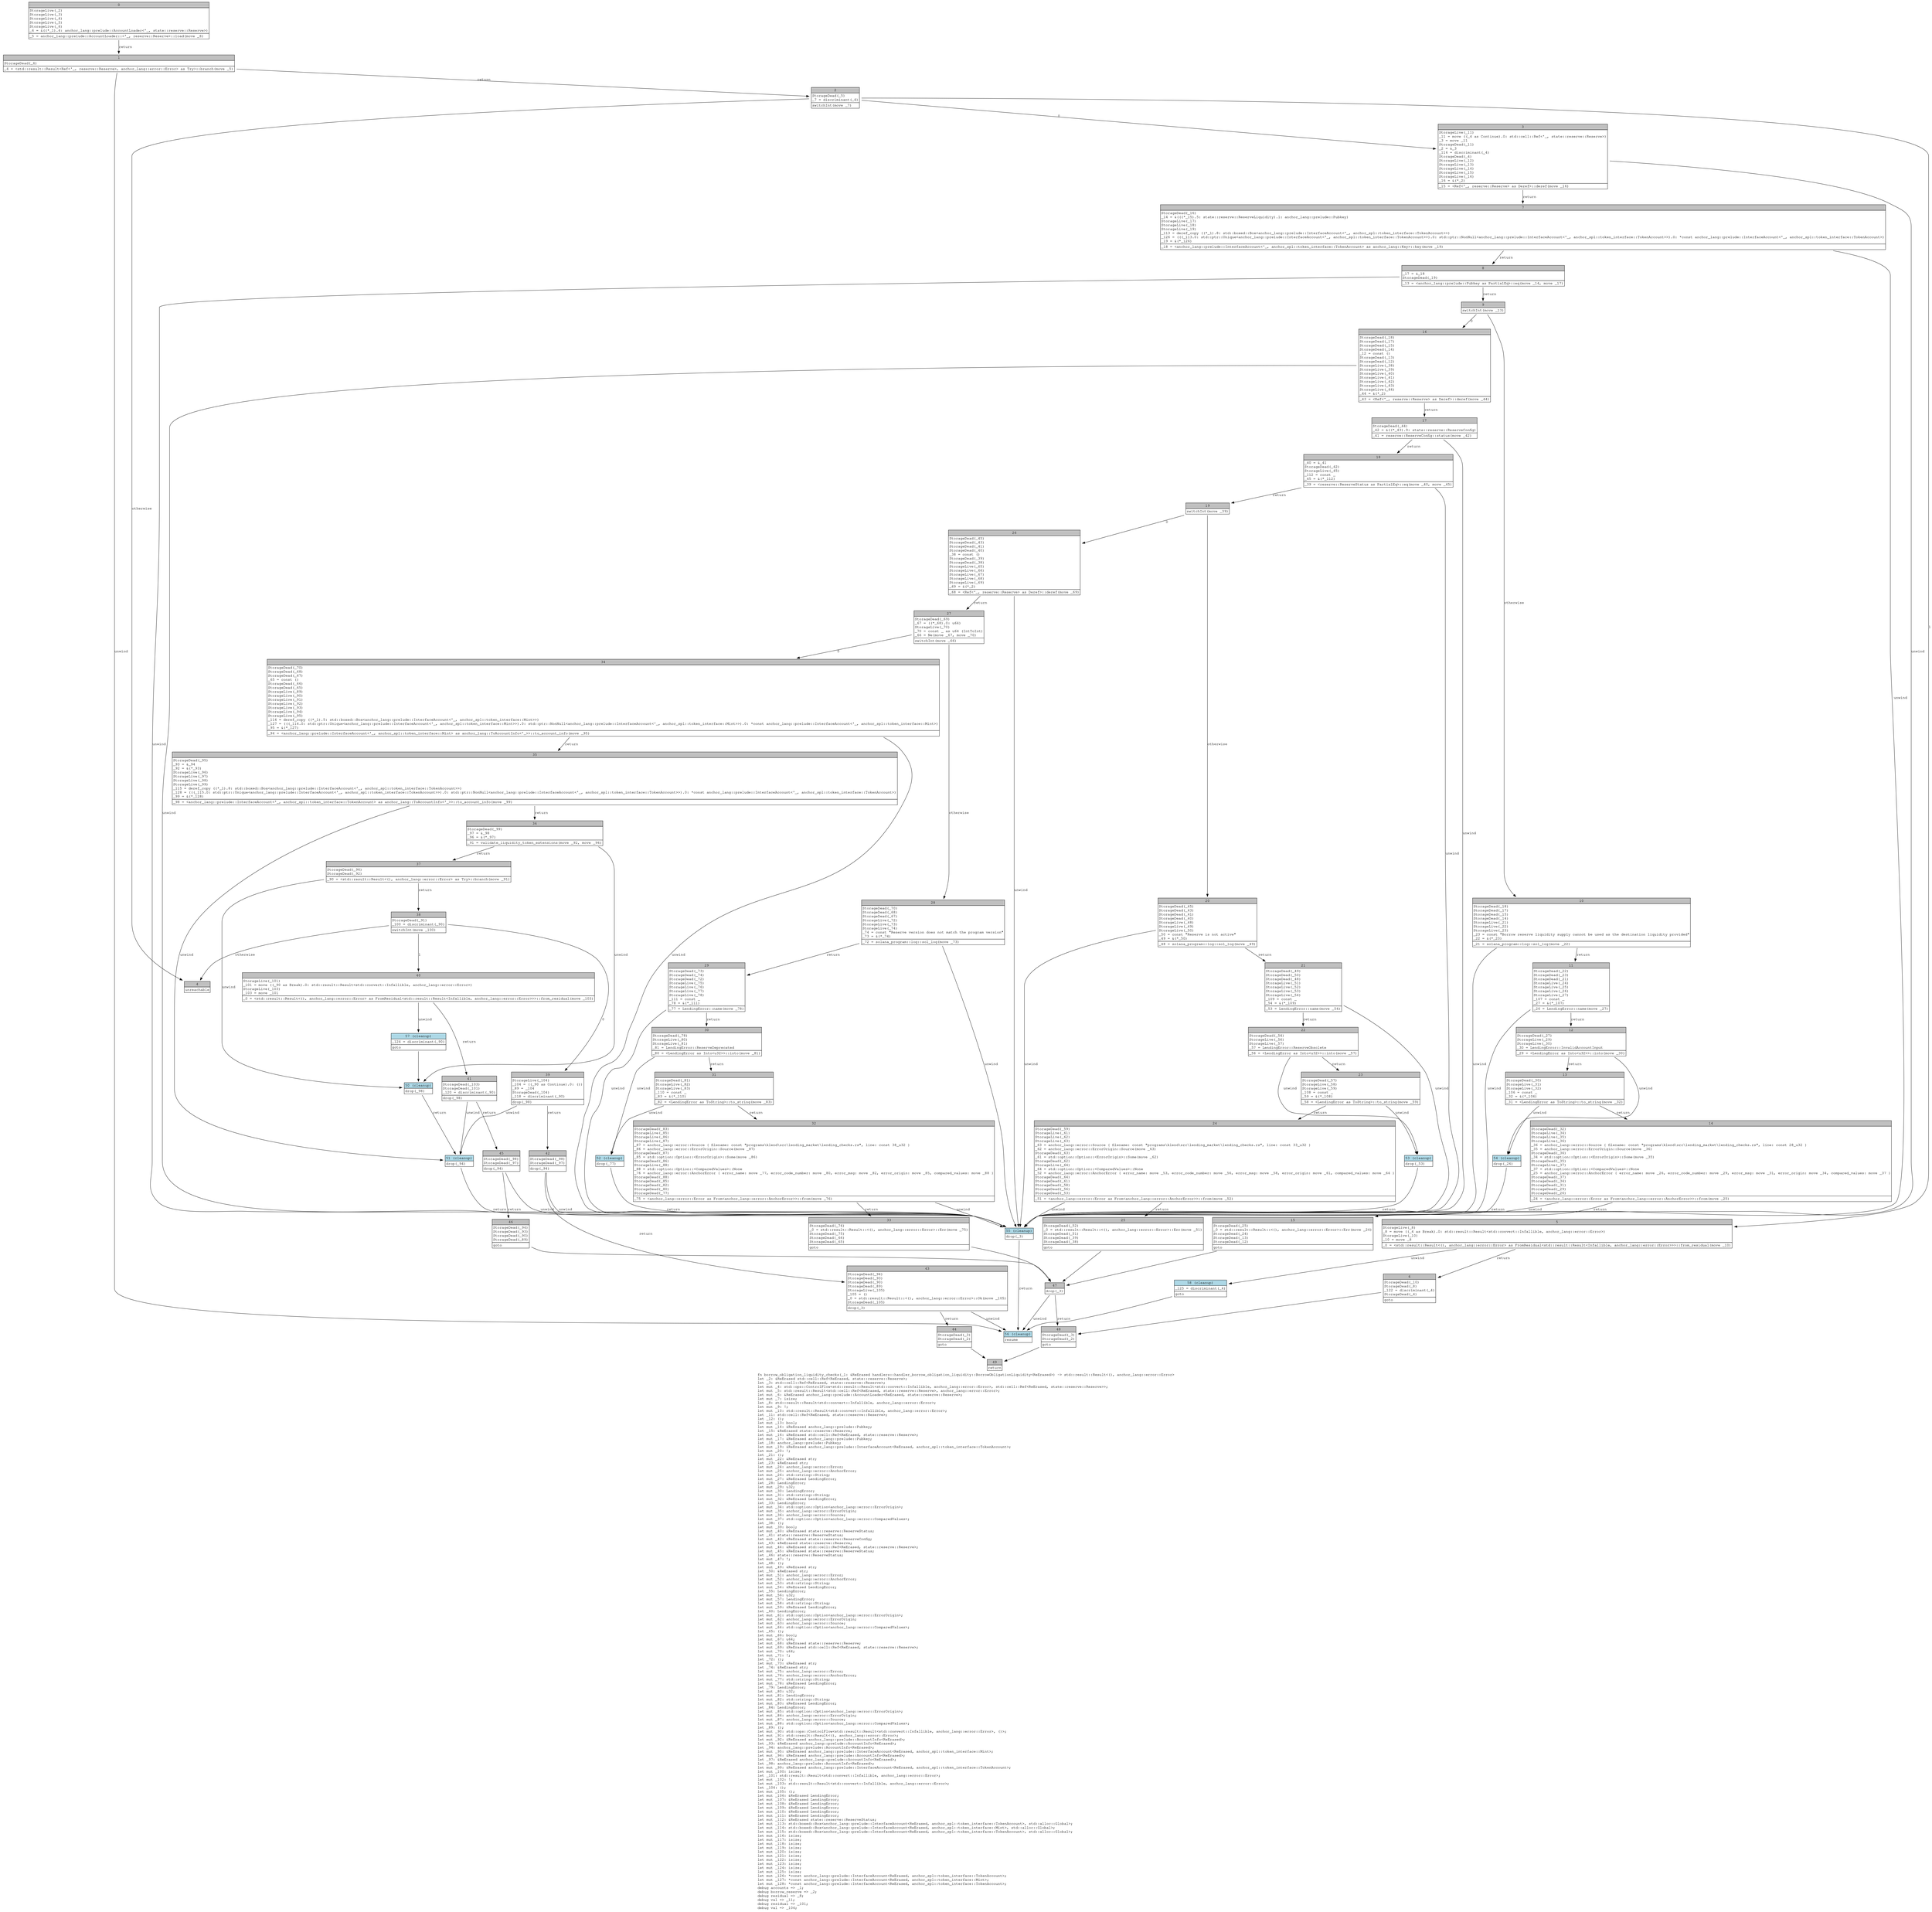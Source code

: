 digraph Mir_0_1178 {
    graph [fontname="Courier, monospace"];
    node [fontname="Courier, monospace"];
    edge [fontname="Courier, monospace"];
    label=<fn borrow_obligation_liquidity_checks(_1: &amp;ReErased handlers::handler_borrow_obligation_liquidity::BorrowObligationLiquidity&lt;ReErased&gt;) -&gt; std::result::Result&lt;(), anchor_lang::error::Error&gt;<br align="left"/>let _2: &amp;ReErased std::cell::Ref&lt;ReErased, state::reserve::Reserve&gt;;<br align="left"/>let _3: std::cell::Ref&lt;ReErased, state::reserve::Reserve&gt;;<br align="left"/>let mut _4: std::ops::ControlFlow&lt;std::result::Result&lt;std::convert::Infallible, anchor_lang::error::Error&gt;, std::cell::Ref&lt;ReErased, state::reserve::Reserve&gt;&gt;;<br align="left"/>let mut _5: std::result::Result&lt;std::cell::Ref&lt;ReErased, state::reserve::Reserve&gt;, anchor_lang::error::Error&gt;;<br align="left"/>let mut _6: &amp;ReErased anchor_lang::prelude::AccountLoader&lt;ReErased, state::reserve::Reserve&gt;;<br align="left"/>let mut _7: isize;<br align="left"/>let _8: std::result::Result&lt;std::convert::Infallible, anchor_lang::error::Error&gt;;<br align="left"/>let mut _9: !;<br align="left"/>let mut _10: std::result::Result&lt;std::convert::Infallible, anchor_lang::error::Error&gt;;<br align="left"/>let _11: std::cell::Ref&lt;ReErased, state::reserve::Reserve&gt;;<br align="left"/>let _12: ();<br align="left"/>let mut _13: bool;<br align="left"/>let mut _14: &amp;ReErased anchor_lang::prelude::Pubkey;<br align="left"/>let _15: &amp;ReErased state::reserve::Reserve;<br align="left"/>let mut _16: &amp;ReErased std::cell::Ref&lt;ReErased, state::reserve::Reserve&gt;;<br align="left"/>let mut _17: &amp;ReErased anchor_lang::prelude::Pubkey;<br align="left"/>let _18: anchor_lang::prelude::Pubkey;<br align="left"/>let mut _19: &amp;ReErased anchor_lang::prelude::InterfaceAccount&lt;ReErased, anchor_spl::token_interface::TokenAccount&gt;;<br align="left"/>let mut _20: !;<br align="left"/>let _21: ();<br align="left"/>let mut _22: &amp;ReErased str;<br align="left"/>let _23: &amp;ReErased str;<br align="left"/>let mut _24: anchor_lang::error::Error;<br align="left"/>let mut _25: anchor_lang::error::AnchorError;<br align="left"/>let mut _26: std::string::String;<br align="left"/>let mut _27: &amp;ReErased LendingError;<br align="left"/>let _28: LendingError;<br align="left"/>let mut _29: u32;<br align="left"/>let mut _30: LendingError;<br align="left"/>let mut _31: std::string::String;<br align="left"/>let mut _32: &amp;ReErased LendingError;<br align="left"/>let _33: LendingError;<br align="left"/>let mut _34: std::option::Option&lt;anchor_lang::error::ErrorOrigin&gt;;<br align="left"/>let mut _35: anchor_lang::error::ErrorOrigin;<br align="left"/>let mut _36: anchor_lang::error::Source;<br align="left"/>let mut _37: std::option::Option&lt;anchor_lang::error::ComparedValues&gt;;<br align="left"/>let _38: ();<br align="left"/>let mut _39: bool;<br align="left"/>let mut _40: &amp;ReErased state::reserve::ReserveStatus;<br align="left"/>let _41: state::reserve::ReserveStatus;<br align="left"/>let mut _42: &amp;ReErased state::reserve::ReserveConfig;<br align="left"/>let _43: &amp;ReErased state::reserve::Reserve;<br align="left"/>let mut _44: &amp;ReErased std::cell::Ref&lt;ReErased, state::reserve::Reserve&gt;;<br align="left"/>let mut _45: &amp;ReErased state::reserve::ReserveStatus;<br align="left"/>let _46: state::reserve::ReserveStatus;<br align="left"/>let mut _47: !;<br align="left"/>let _48: ();<br align="left"/>let mut _49: &amp;ReErased str;<br align="left"/>let _50: &amp;ReErased str;<br align="left"/>let mut _51: anchor_lang::error::Error;<br align="left"/>let mut _52: anchor_lang::error::AnchorError;<br align="left"/>let mut _53: std::string::String;<br align="left"/>let mut _54: &amp;ReErased LendingError;<br align="left"/>let _55: LendingError;<br align="left"/>let mut _56: u32;<br align="left"/>let mut _57: LendingError;<br align="left"/>let mut _58: std::string::String;<br align="left"/>let mut _59: &amp;ReErased LendingError;<br align="left"/>let _60: LendingError;<br align="left"/>let mut _61: std::option::Option&lt;anchor_lang::error::ErrorOrigin&gt;;<br align="left"/>let mut _62: anchor_lang::error::ErrorOrigin;<br align="left"/>let mut _63: anchor_lang::error::Source;<br align="left"/>let mut _64: std::option::Option&lt;anchor_lang::error::ComparedValues&gt;;<br align="left"/>let _65: ();<br align="left"/>let mut _66: bool;<br align="left"/>let mut _67: u64;<br align="left"/>let mut _68: &amp;ReErased state::reserve::Reserve;<br align="left"/>let mut _69: &amp;ReErased std::cell::Ref&lt;ReErased, state::reserve::Reserve&gt;;<br align="left"/>let mut _70: u64;<br align="left"/>let mut _71: !;<br align="left"/>let _72: ();<br align="left"/>let mut _73: &amp;ReErased str;<br align="left"/>let _74: &amp;ReErased str;<br align="left"/>let mut _75: anchor_lang::error::Error;<br align="left"/>let mut _76: anchor_lang::error::AnchorError;<br align="left"/>let mut _77: std::string::String;<br align="left"/>let mut _78: &amp;ReErased LendingError;<br align="left"/>let _79: LendingError;<br align="left"/>let mut _80: u32;<br align="left"/>let mut _81: LendingError;<br align="left"/>let mut _82: std::string::String;<br align="left"/>let mut _83: &amp;ReErased LendingError;<br align="left"/>let _84: LendingError;<br align="left"/>let mut _85: std::option::Option&lt;anchor_lang::error::ErrorOrigin&gt;;<br align="left"/>let mut _86: anchor_lang::error::ErrorOrigin;<br align="left"/>let mut _87: anchor_lang::error::Source;<br align="left"/>let mut _88: std::option::Option&lt;anchor_lang::error::ComparedValues&gt;;<br align="left"/>let _89: ();<br align="left"/>let mut _90: std::ops::ControlFlow&lt;std::result::Result&lt;std::convert::Infallible, anchor_lang::error::Error&gt;, ()&gt;;<br align="left"/>let mut _91: std::result::Result&lt;(), anchor_lang::error::Error&gt;;<br align="left"/>let mut _92: &amp;ReErased anchor_lang::prelude::AccountInfo&lt;ReErased&gt;;<br align="left"/>let _93: &amp;ReErased anchor_lang::prelude::AccountInfo&lt;ReErased&gt;;<br align="left"/>let _94: anchor_lang::prelude::AccountInfo&lt;ReErased&gt;;<br align="left"/>let mut _95: &amp;ReErased anchor_lang::prelude::InterfaceAccount&lt;ReErased, anchor_spl::token_interface::Mint&gt;;<br align="left"/>let mut _96: &amp;ReErased anchor_lang::prelude::AccountInfo&lt;ReErased&gt;;<br align="left"/>let _97: &amp;ReErased anchor_lang::prelude::AccountInfo&lt;ReErased&gt;;<br align="left"/>let _98: anchor_lang::prelude::AccountInfo&lt;ReErased&gt;;<br align="left"/>let mut _99: &amp;ReErased anchor_lang::prelude::InterfaceAccount&lt;ReErased, anchor_spl::token_interface::TokenAccount&gt;;<br align="left"/>let mut _100: isize;<br align="left"/>let _101: std::result::Result&lt;std::convert::Infallible, anchor_lang::error::Error&gt;;<br align="left"/>let mut _102: !;<br align="left"/>let mut _103: std::result::Result&lt;std::convert::Infallible, anchor_lang::error::Error&gt;;<br align="left"/>let _104: ();<br align="left"/>let mut _105: ();<br align="left"/>let mut _106: &amp;ReErased LendingError;<br align="left"/>let mut _107: &amp;ReErased LendingError;<br align="left"/>let mut _108: &amp;ReErased LendingError;<br align="left"/>let mut _109: &amp;ReErased LendingError;<br align="left"/>let mut _110: &amp;ReErased LendingError;<br align="left"/>let mut _111: &amp;ReErased LendingError;<br align="left"/>let mut _112: &amp;ReErased state::reserve::ReserveStatus;<br align="left"/>let mut _113: std::boxed::Box&lt;anchor_lang::prelude::InterfaceAccount&lt;ReErased, anchor_spl::token_interface::TokenAccount&gt;, std::alloc::Global&gt;;<br align="left"/>let mut _114: std::boxed::Box&lt;anchor_lang::prelude::InterfaceAccount&lt;ReErased, anchor_spl::token_interface::Mint&gt;, std::alloc::Global&gt;;<br align="left"/>let mut _115: std::boxed::Box&lt;anchor_lang::prelude::InterfaceAccount&lt;ReErased, anchor_spl::token_interface::TokenAccount&gt;, std::alloc::Global&gt;;<br align="left"/>let mut _116: isize;<br align="left"/>let mut _117: isize;<br align="left"/>let mut _118: isize;<br align="left"/>let mut _119: isize;<br align="left"/>let mut _120: isize;<br align="left"/>let mut _121: isize;<br align="left"/>let mut _122: isize;<br align="left"/>let mut _123: isize;<br align="left"/>let mut _124: isize;<br align="left"/>let mut _125: isize;<br align="left"/>let mut _126: *const anchor_lang::prelude::InterfaceAccount&lt;ReErased, anchor_spl::token_interface::TokenAccount&gt;;<br align="left"/>let mut _127: *const anchor_lang::prelude::InterfaceAccount&lt;ReErased, anchor_spl::token_interface::Mint&gt;;<br align="left"/>let mut _128: *const anchor_lang::prelude::InterfaceAccount&lt;ReErased, anchor_spl::token_interface::TokenAccount&gt;;<br align="left"/>debug accounts =&gt; _1;<br align="left"/>debug borrow_reserve =&gt; _2;<br align="left"/>debug residual =&gt; _8;<br align="left"/>debug val =&gt; _11;<br align="left"/>debug residual =&gt; _101;<br align="left"/>debug val =&gt; _104;<br align="left"/>>;
    bb0__0_1178 [shape="none", label=<<table border="0" cellborder="1" cellspacing="0"><tr><td bgcolor="gray" align="center" colspan="1">0</td></tr><tr><td align="left" balign="left">StorageLive(_2)<br/>StorageLive(_3)<br/>StorageLive(_4)<br/>StorageLive(_5)<br/>StorageLive(_6)<br/>_6 = &amp;((*_1).4: anchor_lang::prelude::AccountLoader&lt;'_, state::reserve::Reserve&gt;)<br/></td></tr><tr><td align="left">_5 = anchor_lang::prelude::AccountLoader::&lt;'_, reserve::Reserve&gt;::load(move _6)</td></tr></table>>];
    bb1__0_1178 [shape="none", label=<<table border="0" cellborder="1" cellspacing="0"><tr><td bgcolor="gray" align="center" colspan="1">1</td></tr><tr><td align="left" balign="left">StorageDead(_6)<br/></td></tr><tr><td align="left">_4 = &lt;std::result::Result&lt;Ref&lt;'_, reserve::Reserve&gt;, anchor_lang::error::Error&gt; as Try&gt;::branch(move _5)</td></tr></table>>];
    bb2__0_1178 [shape="none", label=<<table border="0" cellborder="1" cellspacing="0"><tr><td bgcolor="gray" align="center" colspan="1">2</td></tr><tr><td align="left" balign="left">StorageDead(_5)<br/>_7 = discriminant(_4)<br/></td></tr><tr><td align="left">switchInt(move _7)</td></tr></table>>];
    bb3__0_1178 [shape="none", label=<<table border="0" cellborder="1" cellspacing="0"><tr><td bgcolor="gray" align="center" colspan="1">3</td></tr><tr><td align="left" balign="left">StorageLive(_11)<br/>_11 = move ((_4 as Continue).0: std::cell::Ref&lt;'_, state::reserve::Reserve&gt;)<br/>_3 = move _11<br/>StorageDead(_11)<br/>_2 = &amp;_3<br/>_116 = discriminant(_4)<br/>StorageDead(_4)<br/>StorageLive(_12)<br/>StorageLive(_13)<br/>StorageLive(_14)<br/>StorageLive(_15)<br/>StorageLive(_16)<br/>_16 = &amp;(*_2)<br/></td></tr><tr><td align="left">_15 = &lt;Ref&lt;'_, reserve::Reserve&gt; as Deref&gt;::deref(move _16)</td></tr></table>>];
    bb4__0_1178 [shape="none", label=<<table border="0" cellborder="1" cellspacing="0"><tr><td bgcolor="gray" align="center" colspan="1">4</td></tr><tr><td align="left">unreachable</td></tr></table>>];
    bb5__0_1178 [shape="none", label=<<table border="0" cellborder="1" cellspacing="0"><tr><td bgcolor="gray" align="center" colspan="1">5</td></tr><tr><td align="left" balign="left">StorageLive(_8)<br/>_8 = move ((_4 as Break).0: std::result::Result&lt;std::convert::Infallible, anchor_lang::error::Error&gt;)<br/>StorageLive(_10)<br/>_10 = move _8<br/></td></tr><tr><td align="left">_0 = &lt;std::result::Result&lt;(), anchor_lang::error::Error&gt; as FromResidual&lt;std::result::Result&lt;Infallible, anchor_lang::error::Error&gt;&gt;&gt;::from_residual(move _10)</td></tr></table>>];
    bb6__0_1178 [shape="none", label=<<table border="0" cellborder="1" cellspacing="0"><tr><td bgcolor="gray" align="center" colspan="1">6</td></tr><tr><td align="left" balign="left">StorageDead(_10)<br/>StorageDead(_8)<br/>_122 = discriminant(_4)<br/>StorageDead(_4)<br/></td></tr><tr><td align="left">goto</td></tr></table>>];
    bb7__0_1178 [shape="none", label=<<table border="0" cellborder="1" cellspacing="0"><tr><td bgcolor="gray" align="center" colspan="1">7</td></tr><tr><td align="left" balign="left">StorageDead(_16)<br/>_14 = &amp;(((*_15).5: state::reserve::ReserveLiquidity).1: anchor_lang::prelude::Pubkey)<br/>StorageLive(_17)<br/>StorageLive(_18)<br/>StorageLive(_19)<br/>_113 = deref_copy ((*_1).8: std::boxed::Box&lt;anchor_lang::prelude::InterfaceAccount&lt;'_, anchor_spl::token_interface::TokenAccount&gt;&gt;)<br/>_126 = (((_113.0: std::ptr::Unique&lt;anchor_lang::prelude::InterfaceAccount&lt;'_, anchor_spl::token_interface::TokenAccount&gt;&gt;).0: std::ptr::NonNull&lt;anchor_lang::prelude::InterfaceAccount&lt;'_, anchor_spl::token_interface::TokenAccount&gt;&gt;).0: *const anchor_lang::prelude::InterfaceAccount&lt;'_, anchor_spl::token_interface::TokenAccount&gt;)<br/>_19 = &amp;(*_126)<br/></td></tr><tr><td align="left">_18 = &lt;anchor_lang::prelude::InterfaceAccount&lt;'_, anchor_spl::token_interface::TokenAccount&gt; as anchor_lang::Key&gt;::key(move _19)</td></tr></table>>];
    bb8__0_1178 [shape="none", label=<<table border="0" cellborder="1" cellspacing="0"><tr><td bgcolor="gray" align="center" colspan="1">8</td></tr><tr><td align="left" balign="left">_17 = &amp;_18<br/>StorageDead(_19)<br/></td></tr><tr><td align="left">_13 = &lt;anchor_lang::prelude::Pubkey as PartialEq&gt;::eq(move _14, move _17)</td></tr></table>>];
    bb9__0_1178 [shape="none", label=<<table border="0" cellborder="1" cellspacing="0"><tr><td bgcolor="gray" align="center" colspan="1">9</td></tr><tr><td align="left">switchInt(move _13)</td></tr></table>>];
    bb10__0_1178 [shape="none", label=<<table border="0" cellborder="1" cellspacing="0"><tr><td bgcolor="gray" align="center" colspan="1">10</td></tr><tr><td align="left" balign="left">StorageDead(_18)<br/>StorageDead(_17)<br/>StorageDead(_15)<br/>StorageDead(_14)<br/>StorageLive(_21)<br/>StorageLive(_22)<br/>StorageLive(_23)<br/>_23 = const &quot;Borrow reserve liquidity supply cannot be used as the destination liquidity provided&quot;<br/>_22 = &amp;(*_23)<br/></td></tr><tr><td align="left">_21 = solana_program::log::sol_log(move _22)</td></tr></table>>];
    bb11__0_1178 [shape="none", label=<<table border="0" cellborder="1" cellspacing="0"><tr><td bgcolor="gray" align="center" colspan="1">11</td></tr><tr><td align="left" balign="left">StorageDead(_22)<br/>StorageDead(_23)<br/>StorageDead(_21)<br/>StorageLive(_24)<br/>StorageLive(_25)<br/>StorageLive(_26)<br/>StorageLive(_27)<br/>_107 = const _<br/>_27 = &amp;(*_107)<br/></td></tr><tr><td align="left">_26 = LendingError::name(move _27)</td></tr></table>>];
    bb12__0_1178 [shape="none", label=<<table border="0" cellborder="1" cellspacing="0"><tr><td bgcolor="gray" align="center" colspan="1">12</td></tr><tr><td align="left" balign="left">StorageDead(_27)<br/>StorageLive(_29)<br/>StorageLive(_30)<br/>_30 = LendingError::InvalidAccountInput<br/></td></tr><tr><td align="left">_29 = &lt;LendingError as Into&lt;u32&gt;&gt;::into(move _30)</td></tr></table>>];
    bb13__0_1178 [shape="none", label=<<table border="0" cellborder="1" cellspacing="0"><tr><td bgcolor="gray" align="center" colspan="1">13</td></tr><tr><td align="left" balign="left">StorageDead(_30)<br/>StorageLive(_31)<br/>StorageLive(_32)<br/>_106 = const _<br/>_32 = &amp;(*_106)<br/></td></tr><tr><td align="left">_31 = &lt;LendingError as ToString&gt;::to_string(move _32)</td></tr></table>>];
    bb14__0_1178 [shape="none", label=<<table border="0" cellborder="1" cellspacing="0"><tr><td bgcolor="gray" align="center" colspan="1">14</td></tr><tr><td align="left" balign="left">StorageDead(_32)<br/>StorageLive(_34)<br/>StorageLive(_35)<br/>StorageLive(_36)<br/>_36 = anchor_lang::error::Source { filename: const &quot;programs\\klend\\src\\lending_market\\lending_checks.rs&quot;, line: const 28_u32 }<br/>_35 = anchor_lang::error::ErrorOrigin::Source(move _36)<br/>StorageDead(_36)<br/>_34 = std::option::Option::&lt;ErrorOrigin&gt;::Some(move _35)<br/>StorageDead(_35)<br/>StorageLive(_37)<br/>_37 = std::option::Option::&lt;ComparedValues&gt;::None<br/>_25 = anchor_lang::error::AnchorError { error_name: move _26, error_code_number: move _29, error_msg: move _31, error_origin: move _34, compared_values: move _37 }<br/>StorageDead(_37)<br/>StorageDead(_34)<br/>StorageDead(_31)<br/>StorageDead(_29)<br/>StorageDead(_26)<br/></td></tr><tr><td align="left">_24 = &lt;anchor_lang::error::Error as From&lt;anchor_lang::error::AnchorError&gt;&gt;::from(move _25)</td></tr></table>>];
    bb15__0_1178 [shape="none", label=<<table border="0" cellborder="1" cellspacing="0"><tr><td bgcolor="gray" align="center" colspan="1">15</td></tr><tr><td align="left" balign="left">StorageDead(_25)<br/>_0 = std::result::Result::&lt;(), anchor_lang::error::Error&gt;::Err(move _24)<br/>StorageDead(_24)<br/>StorageDead(_13)<br/>StorageDead(_12)<br/></td></tr><tr><td align="left">goto</td></tr></table>>];
    bb16__0_1178 [shape="none", label=<<table border="0" cellborder="1" cellspacing="0"><tr><td bgcolor="gray" align="center" colspan="1">16</td></tr><tr><td align="left" balign="left">StorageDead(_18)<br/>StorageDead(_17)<br/>StorageDead(_15)<br/>StorageDead(_14)<br/>_12 = const ()<br/>StorageDead(_13)<br/>StorageDead(_12)<br/>StorageLive(_38)<br/>StorageLive(_39)<br/>StorageLive(_40)<br/>StorageLive(_41)<br/>StorageLive(_42)<br/>StorageLive(_43)<br/>StorageLive(_44)<br/>_44 = &amp;(*_2)<br/></td></tr><tr><td align="left">_43 = &lt;Ref&lt;'_, reserve::Reserve&gt; as Deref&gt;::deref(move _44)</td></tr></table>>];
    bb17__0_1178 [shape="none", label=<<table border="0" cellborder="1" cellspacing="0"><tr><td bgcolor="gray" align="center" colspan="1">17</td></tr><tr><td align="left" balign="left">StorageDead(_44)<br/>_42 = &amp;((*_43).9: state::reserve::ReserveConfig)<br/></td></tr><tr><td align="left">_41 = reserve::ReserveConfig::status(move _42)</td></tr></table>>];
    bb18__0_1178 [shape="none", label=<<table border="0" cellborder="1" cellspacing="0"><tr><td bgcolor="gray" align="center" colspan="1">18</td></tr><tr><td align="left" balign="left">_40 = &amp;_41<br/>StorageDead(_42)<br/>StorageLive(_45)<br/>_112 = const _<br/>_45 = &amp;(*_112)<br/></td></tr><tr><td align="left">_39 = &lt;reserve::ReserveStatus as PartialEq&gt;::eq(move _40, move _45)</td></tr></table>>];
    bb19__0_1178 [shape="none", label=<<table border="0" cellborder="1" cellspacing="0"><tr><td bgcolor="gray" align="center" colspan="1">19</td></tr><tr><td align="left">switchInt(move _39)</td></tr></table>>];
    bb20__0_1178 [shape="none", label=<<table border="0" cellborder="1" cellspacing="0"><tr><td bgcolor="gray" align="center" colspan="1">20</td></tr><tr><td align="left" balign="left">StorageDead(_45)<br/>StorageDead(_43)<br/>StorageDead(_41)<br/>StorageDead(_40)<br/>StorageLive(_48)<br/>StorageLive(_49)<br/>StorageLive(_50)<br/>_50 = const &quot;Reserve is not active&quot;<br/>_49 = &amp;(*_50)<br/></td></tr><tr><td align="left">_48 = solana_program::log::sol_log(move _49)</td></tr></table>>];
    bb21__0_1178 [shape="none", label=<<table border="0" cellborder="1" cellspacing="0"><tr><td bgcolor="gray" align="center" colspan="1">21</td></tr><tr><td align="left" balign="left">StorageDead(_49)<br/>StorageDead(_50)<br/>StorageDead(_48)<br/>StorageLive(_51)<br/>StorageLive(_52)<br/>StorageLive(_53)<br/>StorageLive(_54)<br/>_109 = const _<br/>_54 = &amp;(*_109)<br/></td></tr><tr><td align="left">_53 = LendingError::name(move _54)</td></tr></table>>];
    bb22__0_1178 [shape="none", label=<<table border="0" cellborder="1" cellspacing="0"><tr><td bgcolor="gray" align="center" colspan="1">22</td></tr><tr><td align="left" balign="left">StorageDead(_54)<br/>StorageLive(_56)<br/>StorageLive(_57)<br/>_57 = LendingError::ReserveObsolete<br/></td></tr><tr><td align="left">_56 = &lt;LendingError as Into&lt;u32&gt;&gt;::into(move _57)</td></tr></table>>];
    bb23__0_1178 [shape="none", label=<<table border="0" cellborder="1" cellspacing="0"><tr><td bgcolor="gray" align="center" colspan="1">23</td></tr><tr><td align="left" balign="left">StorageDead(_57)<br/>StorageLive(_58)<br/>StorageLive(_59)<br/>_108 = const _<br/>_59 = &amp;(*_108)<br/></td></tr><tr><td align="left">_58 = &lt;LendingError as ToString&gt;::to_string(move _59)</td></tr></table>>];
    bb24__0_1178 [shape="none", label=<<table border="0" cellborder="1" cellspacing="0"><tr><td bgcolor="gray" align="center" colspan="1">24</td></tr><tr><td align="left" balign="left">StorageDead(_59)<br/>StorageLive(_61)<br/>StorageLive(_62)<br/>StorageLive(_63)<br/>_63 = anchor_lang::error::Source { filename: const &quot;programs\\klend\\src\\lending_market\\lending_checks.rs&quot;, line: const 33_u32 }<br/>_62 = anchor_lang::error::ErrorOrigin::Source(move _63)<br/>StorageDead(_63)<br/>_61 = std::option::Option::&lt;ErrorOrigin&gt;::Some(move _62)<br/>StorageDead(_62)<br/>StorageLive(_64)<br/>_64 = std::option::Option::&lt;ComparedValues&gt;::None<br/>_52 = anchor_lang::error::AnchorError { error_name: move _53, error_code_number: move _56, error_msg: move _58, error_origin: move _61, compared_values: move _64 }<br/>StorageDead(_64)<br/>StorageDead(_61)<br/>StorageDead(_58)<br/>StorageDead(_56)<br/>StorageDead(_53)<br/></td></tr><tr><td align="left">_51 = &lt;anchor_lang::error::Error as From&lt;anchor_lang::error::AnchorError&gt;&gt;::from(move _52)</td></tr></table>>];
    bb25__0_1178 [shape="none", label=<<table border="0" cellborder="1" cellspacing="0"><tr><td bgcolor="gray" align="center" colspan="1">25</td></tr><tr><td align="left" balign="left">StorageDead(_52)<br/>_0 = std::result::Result::&lt;(), anchor_lang::error::Error&gt;::Err(move _51)<br/>StorageDead(_51)<br/>StorageDead(_39)<br/>StorageDead(_38)<br/></td></tr><tr><td align="left">goto</td></tr></table>>];
    bb26__0_1178 [shape="none", label=<<table border="0" cellborder="1" cellspacing="0"><tr><td bgcolor="gray" align="center" colspan="1">26</td></tr><tr><td align="left" balign="left">StorageDead(_45)<br/>StorageDead(_43)<br/>StorageDead(_41)<br/>StorageDead(_40)<br/>_38 = const ()<br/>StorageDead(_39)<br/>StorageDead(_38)<br/>StorageLive(_65)<br/>StorageLive(_66)<br/>StorageLive(_67)<br/>StorageLive(_68)<br/>StorageLive(_69)<br/>_69 = &amp;(*_2)<br/></td></tr><tr><td align="left">_68 = &lt;Ref&lt;'_, reserve::Reserve&gt; as Deref&gt;::deref(move _69)</td></tr></table>>];
    bb27__0_1178 [shape="none", label=<<table border="0" cellborder="1" cellspacing="0"><tr><td bgcolor="gray" align="center" colspan="1">27</td></tr><tr><td align="left" balign="left">StorageDead(_69)<br/>_67 = ((*_68).0: u64)<br/>StorageLive(_70)<br/>_70 = const _ as u64 (IntToInt)<br/>_66 = Ne(move _67, move _70)<br/></td></tr><tr><td align="left">switchInt(move _66)</td></tr></table>>];
    bb28__0_1178 [shape="none", label=<<table border="0" cellborder="1" cellspacing="0"><tr><td bgcolor="gray" align="center" colspan="1">28</td></tr><tr><td align="left" balign="left">StorageDead(_70)<br/>StorageDead(_68)<br/>StorageDead(_67)<br/>StorageLive(_72)<br/>StorageLive(_73)<br/>StorageLive(_74)<br/>_74 = const &quot;Reserve version does not match the program version&quot;<br/>_73 = &amp;(*_74)<br/></td></tr><tr><td align="left">_72 = solana_program::log::sol_log(move _73)</td></tr></table>>];
    bb29__0_1178 [shape="none", label=<<table border="0" cellborder="1" cellspacing="0"><tr><td bgcolor="gray" align="center" colspan="1">29</td></tr><tr><td align="left" balign="left">StorageDead(_73)<br/>StorageDead(_74)<br/>StorageDead(_72)<br/>StorageLive(_75)<br/>StorageLive(_76)<br/>StorageLive(_77)<br/>StorageLive(_78)<br/>_111 = const _<br/>_78 = &amp;(*_111)<br/></td></tr><tr><td align="left">_77 = LendingError::name(move _78)</td></tr></table>>];
    bb30__0_1178 [shape="none", label=<<table border="0" cellborder="1" cellspacing="0"><tr><td bgcolor="gray" align="center" colspan="1">30</td></tr><tr><td align="left" balign="left">StorageDead(_78)<br/>StorageLive(_80)<br/>StorageLive(_81)<br/>_81 = LendingError::ReserveDeprecated<br/></td></tr><tr><td align="left">_80 = &lt;LendingError as Into&lt;u32&gt;&gt;::into(move _81)</td></tr></table>>];
    bb31__0_1178 [shape="none", label=<<table border="0" cellborder="1" cellspacing="0"><tr><td bgcolor="gray" align="center" colspan="1">31</td></tr><tr><td align="left" balign="left">StorageDead(_81)<br/>StorageLive(_82)<br/>StorageLive(_83)<br/>_110 = const _<br/>_83 = &amp;(*_110)<br/></td></tr><tr><td align="left">_82 = &lt;LendingError as ToString&gt;::to_string(move _83)</td></tr></table>>];
    bb32__0_1178 [shape="none", label=<<table border="0" cellborder="1" cellspacing="0"><tr><td bgcolor="gray" align="center" colspan="1">32</td></tr><tr><td align="left" balign="left">StorageDead(_83)<br/>StorageLive(_85)<br/>StorageLive(_86)<br/>StorageLive(_87)<br/>_87 = anchor_lang::error::Source { filename: const &quot;programs\\klend\\src\\lending_market\\lending_checks.rs&quot;, line: const 38_u32 }<br/>_86 = anchor_lang::error::ErrorOrigin::Source(move _87)<br/>StorageDead(_87)<br/>_85 = std::option::Option::&lt;ErrorOrigin&gt;::Some(move _86)<br/>StorageDead(_86)<br/>StorageLive(_88)<br/>_88 = std::option::Option::&lt;ComparedValues&gt;::None<br/>_76 = anchor_lang::error::AnchorError { error_name: move _77, error_code_number: move _80, error_msg: move _82, error_origin: move _85, compared_values: move _88 }<br/>StorageDead(_88)<br/>StorageDead(_85)<br/>StorageDead(_82)<br/>StorageDead(_80)<br/>StorageDead(_77)<br/></td></tr><tr><td align="left">_75 = &lt;anchor_lang::error::Error as From&lt;anchor_lang::error::AnchorError&gt;&gt;::from(move _76)</td></tr></table>>];
    bb33__0_1178 [shape="none", label=<<table border="0" cellborder="1" cellspacing="0"><tr><td bgcolor="gray" align="center" colspan="1">33</td></tr><tr><td align="left" balign="left">StorageDead(_76)<br/>_0 = std::result::Result::&lt;(), anchor_lang::error::Error&gt;::Err(move _75)<br/>StorageDead(_75)<br/>StorageDead(_66)<br/>StorageDead(_65)<br/></td></tr><tr><td align="left">goto</td></tr></table>>];
    bb34__0_1178 [shape="none", label=<<table border="0" cellborder="1" cellspacing="0"><tr><td bgcolor="gray" align="center" colspan="1">34</td></tr><tr><td align="left" balign="left">StorageDead(_70)<br/>StorageDead(_68)<br/>StorageDead(_67)<br/>_65 = const ()<br/>StorageDead(_66)<br/>StorageDead(_65)<br/>StorageLive(_89)<br/>StorageLive(_90)<br/>StorageLive(_91)<br/>StorageLive(_92)<br/>StorageLive(_93)<br/>StorageLive(_94)<br/>StorageLive(_95)<br/>_114 = deref_copy ((*_1).5: std::boxed::Box&lt;anchor_lang::prelude::InterfaceAccount&lt;'_, anchor_spl::token_interface::Mint&gt;&gt;)<br/>_127 = (((_114.0: std::ptr::Unique&lt;anchor_lang::prelude::InterfaceAccount&lt;'_, anchor_spl::token_interface::Mint&gt;&gt;).0: std::ptr::NonNull&lt;anchor_lang::prelude::InterfaceAccount&lt;'_, anchor_spl::token_interface::Mint&gt;&gt;).0: *const anchor_lang::prelude::InterfaceAccount&lt;'_, anchor_spl::token_interface::Mint&gt;)<br/>_95 = &amp;(*_127)<br/></td></tr><tr><td align="left">_94 = &lt;anchor_lang::prelude::InterfaceAccount&lt;'_, anchor_spl::token_interface::Mint&gt; as anchor_lang::ToAccountInfo&lt;'_&gt;&gt;::to_account_info(move _95)</td></tr></table>>];
    bb35__0_1178 [shape="none", label=<<table border="0" cellborder="1" cellspacing="0"><tr><td bgcolor="gray" align="center" colspan="1">35</td></tr><tr><td align="left" balign="left">StorageDead(_95)<br/>_93 = &amp;_94<br/>_92 = &amp;(*_93)<br/>StorageLive(_96)<br/>StorageLive(_97)<br/>StorageLive(_98)<br/>StorageLive(_99)<br/>_115 = deref_copy ((*_1).8: std::boxed::Box&lt;anchor_lang::prelude::InterfaceAccount&lt;'_, anchor_spl::token_interface::TokenAccount&gt;&gt;)<br/>_128 = (((_115.0: std::ptr::Unique&lt;anchor_lang::prelude::InterfaceAccount&lt;'_, anchor_spl::token_interface::TokenAccount&gt;&gt;).0: std::ptr::NonNull&lt;anchor_lang::prelude::InterfaceAccount&lt;'_, anchor_spl::token_interface::TokenAccount&gt;&gt;).0: *const anchor_lang::prelude::InterfaceAccount&lt;'_, anchor_spl::token_interface::TokenAccount&gt;)<br/>_99 = &amp;(*_128)<br/></td></tr><tr><td align="left">_98 = &lt;anchor_lang::prelude::InterfaceAccount&lt;'_, anchor_spl::token_interface::TokenAccount&gt; as anchor_lang::ToAccountInfo&lt;'_&gt;&gt;::to_account_info(move _99)</td></tr></table>>];
    bb36__0_1178 [shape="none", label=<<table border="0" cellborder="1" cellspacing="0"><tr><td bgcolor="gray" align="center" colspan="1">36</td></tr><tr><td align="left" balign="left">StorageDead(_99)<br/>_97 = &amp;_98<br/>_96 = &amp;(*_97)<br/></td></tr><tr><td align="left">_91 = validate_liquidity_token_extensions(move _92, move _96)</td></tr></table>>];
    bb37__0_1178 [shape="none", label=<<table border="0" cellborder="1" cellspacing="0"><tr><td bgcolor="gray" align="center" colspan="1">37</td></tr><tr><td align="left" balign="left">StorageDead(_96)<br/>StorageDead(_92)<br/></td></tr><tr><td align="left">_90 = &lt;std::result::Result&lt;(), anchor_lang::error::Error&gt; as Try&gt;::branch(move _91)</td></tr></table>>];
    bb38__0_1178 [shape="none", label=<<table border="0" cellborder="1" cellspacing="0"><tr><td bgcolor="gray" align="center" colspan="1">38</td></tr><tr><td align="left" balign="left">StorageDead(_91)<br/>_100 = discriminant(_90)<br/></td></tr><tr><td align="left">switchInt(move _100)</td></tr></table>>];
    bb39__0_1178 [shape="none", label=<<table border="0" cellborder="1" cellspacing="0"><tr><td bgcolor="gray" align="center" colspan="1">39</td></tr><tr><td align="left" balign="left">StorageLive(_104)<br/>_104 = ((_90 as Continue).0: ())<br/>_89 = _104<br/>StorageDead(_104)<br/>_118 = discriminant(_90)<br/></td></tr><tr><td align="left">drop(_98)</td></tr></table>>];
    bb40__0_1178 [shape="none", label=<<table border="0" cellborder="1" cellspacing="0"><tr><td bgcolor="gray" align="center" colspan="1">40</td></tr><tr><td align="left" balign="left">StorageLive(_101)<br/>_101 = move ((_90 as Break).0: std::result::Result&lt;std::convert::Infallible, anchor_lang::error::Error&gt;)<br/>StorageLive(_103)<br/>_103 = move _101<br/></td></tr><tr><td align="left">_0 = &lt;std::result::Result&lt;(), anchor_lang::error::Error&gt; as FromResidual&lt;std::result::Result&lt;Infallible, anchor_lang::error::Error&gt;&gt;&gt;::from_residual(move _103)</td></tr></table>>];
    bb41__0_1178 [shape="none", label=<<table border="0" cellborder="1" cellspacing="0"><tr><td bgcolor="gray" align="center" colspan="1">41</td></tr><tr><td align="left" balign="left">StorageDead(_103)<br/>StorageDead(_101)<br/>_120 = discriminant(_90)<br/></td></tr><tr><td align="left">drop(_98)</td></tr></table>>];
    bb42__0_1178 [shape="none", label=<<table border="0" cellborder="1" cellspacing="0"><tr><td bgcolor="gray" align="center" colspan="1">42</td></tr><tr><td align="left" balign="left">StorageDead(_98)<br/>StorageDead(_97)<br/></td></tr><tr><td align="left">drop(_94)</td></tr></table>>];
    bb43__0_1178 [shape="none", label=<<table border="0" cellborder="1" cellspacing="0"><tr><td bgcolor="gray" align="center" colspan="1">43</td></tr><tr><td align="left" balign="left">StorageDead(_94)<br/>StorageDead(_93)<br/>StorageDead(_90)<br/>StorageDead(_89)<br/>StorageLive(_105)<br/>_105 = ()<br/>_0 = std::result::Result::&lt;(), anchor_lang::error::Error&gt;::Ok(move _105)<br/>StorageDead(_105)<br/></td></tr><tr><td align="left">drop(_3)</td></tr></table>>];
    bb44__0_1178 [shape="none", label=<<table border="0" cellborder="1" cellspacing="0"><tr><td bgcolor="gray" align="center" colspan="1">44</td></tr><tr><td align="left" balign="left">StorageDead(_3)<br/>StorageDead(_2)<br/></td></tr><tr><td align="left">goto</td></tr></table>>];
    bb45__0_1178 [shape="none", label=<<table border="0" cellborder="1" cellspacing="0"><tr><td bgcolor="gray" align="center" colspan="1">45</td></tr><tr><td align="left" balign="left">StorageDead(_98)<br/>StorageDead(_97)<br/></td></tr><tr><td align="left">drop(_94)</td></tr></table>>];
    bb46__0_1178 [shape="none", label=<<table border="0" cellborder="1" cellspacing="0"><tr><td bgcolor="gray" align="center" colspan="1">46</td></tr><tr><td align="left" balign="left">StorageDead(_94)<br/>StorageDead(_93)<br/>StorageDead(_90)<br/>StorageDead(_89)<br/></td></tr><tr><td align="left">goto</td></tr></table>>];
    bb47__0_1178 [shape="none", label=<<table border="0" cellborder="1" cellspacing="0"><tr><td bgcolor="gray" align="center" colspan="1">47</td></tr><tr><td align="left">drop(_3)</td></tr></table>>];
    bb48__0_1178 [shape="none", label=<<table border="0" cellborder="1" cellspacing="0"><tr><td bgcolor="gray" align="center" colspan="1">48</td></tr><tr><td align="left" balign="left">StorageDead(_3)<br/>StorageDead(_2)<br/></td></tr><tr><td align="left">goto</td></tr></table>>];
    bb49__0_1178 [shape="none", label=<<table border="0" cellborder="1" cellspacing="0"><tr><td bgcolor="gray" align="center" colspan="1">49</td></tr><tr><td align="left">return</td></tr></table>>];
    bb50__0_1178 [shape="none", label=<<table border="0" cellborder="1" cellspacing="0"><tr><td bgcolor="lightblue" align="center" colspan="1">50 (cleanup)</td></tr><tr><td align="left">drop(_98)</td></tr></table>>];
    bb51__0_1178 [shape="none", label=<<table border="0" cellborder="1" cellspacing="0"><tr><td bgcolor="lightblue" align="center" colspan="1">51 (cleanup)</td></tr><tr><td align="left">drop(_94)</td></tr></table>>];
    bb52__0_1178 [shape="none", label=<<table border="0" cellborder="1" cellspacing="0"><tr><td bgcolor="lightblue" align="center" colspan="1">52 (cleanup)</td></tr><tr><td align="left">drop(_77)</td></tr></table>>];
    bb53__0_1178 [shape="none", label=<<table border="0" cellborder="1" cellspacing="0"><tr><td bgcolor="lightblue" align="center" colspan="1">53 (cleanup)</td></tr><tr><td align="left">drop(_53)</td></tr></table>>];
    bb54__0_1178 [shape="none", label=<<table border="0" cellborder="1" cellspacing="0"><tr><td bgcolor="lightblue" align="center" colspan="1">54 (cleanup)</td></tr><tr><td align="left">drop(_26)</td></tr></table>>];
    bb55__0_1178 [shape="none", label=<<table border="0" cellborder="1" cellspacing="0"><tr><td bgcolor="lightblue" align="center" colspan="1">55 (cleanup)</td></tr><tr><td align="left">drop(_3)</td></tr></table>>];
    bb56__0_1178 [shape="none", label=<<table border="0" cellborder="1" cellspacing="0"><tr><td bgcolor="lightblue" align="center" colspan="1">56 (cleanup)</td></tr><tr><td align="left">resume</td></tr></table>>];
    bb57__0_1178 [shape="none", label=<<table border="0" cellborder="1" cellspacing="0"><tr><td bgcolor="lightblue" align="center" colspan="1">57 (cleanup)</td></tr><tr><td align="left" balign="left">_124 = discriminant(_90)<br/></td></tr><tr><td align="left">goto</td></tr></table>>];
    bb58__0_1178 [shape="none", label=<<table border="0" cellborder="1" cellspacing="0"><tr><td bgcolor="lightblue" align="center" colspan="1">58 (cleanup)</td></tr><tr><td align="left" balign="left">_125 = discriminant(_4)<br/></td></tr><tr><td align="left">goto</td></tr></table>>];
    bb0__0_1178 -> bb1__0_1178 [label="return"];
    bb1__0_1178 -> bb2__0_1178 [label="return"];
    bb1__0_1178 -> bb56__0_1178 [label="unwind"];
    bb2__0_1178 -> bb3__0_1178 [label="0"];
    bb2__0_1178 -> bb5__0_1178 [label="1"];
    bb2__0_1178 -> bb4__0_1178 [label="otherwise"];
    bb3__0_1178 -> bb7__0_1178 [label="return"];
    bb3__0_1178 -> bb55__0_1178 [label="unwind"];
    bb5__0_1178 -> bb6__0_1178 [label="return"];
    bb5__0_1178 -> bb58__0_1178 [label="unwind"];
    bb6__0_1178 -> bb48__0_1178 [label=""];
    bb7__0_1178 -> bb8__0_1178 [label="return"];
    bb7__0_1178 -> bb55__0_1178 [label="unwind"];
    bb8__0_1178 -> bb9__0_1178 [label="return"];
    bb8__0_1178 -> bb55__0_1178 [label="unwind"];
    bb9__0_1178 -> bb16__0_1178 [label="0"];
    bb9__0_1178 -> bb10__0_1178 [label="otherwise"];
    bb10__0_1178 -> bb11__0_1178 [label="return"];
    bb10__0_1178 -> bb55__0_1178 [label="unwind"];
    bb11__0_1178 -> bb12__0_1178 [label="return"];
    bb11__0_1178 -> bb55__0_1178 [label="unwind"];
    bb12__0_1178 -> bb13__0_1178 [label="return"];
    bb12__0_1178 -> bb54__0_1178 [label="unwind"];
    bb13__0_1178 -> bb14__0_1178 [label="return"];
    bb13__0_1178 -> bb54__0_1178 [label="unwind"];
    bb14__0_1178 -> bb15__0_1178 [label="return"];
    bb14__0_1178 -> bb55__0_1178 [label="unwind"];
    bb15__0_1178 -> bb47__0_1178 [label=""];
    bb16__0_1178 -> bb17__0_1178 [label="return"];
    bb16__0_1178 -> bb55__0_1178 [label="unwind"];
    bb17__0_1178 -> bb18__0_1178 [label="return"];
    bb17__0_1178 -> bb55__0_1178 [label="unwind"];
    bb18__0_1178 -> bb19__0_1178 [label="return"];
    bb18__0_1178 -> bb55__0_1178 [label="unwind"];
    bb19__0_1178 -> bb26__0_1178 [label="0"];
    bb19__0_1178 -> bb20__0_1178 [label="otherwise"];
    bb20__0_1178 -> bb21__0_1178 [label="return"];
    bb20__0_1178 -> bb55__0_1178 [label="unwind"];
    bb21__0_1178 -> bb22__0_1178 [label="return"];
    bb21__0_1178 -> bb55__0_1178 [label="unwind"];
    bb22__0_1178 -> bb23__0_1178 [label="return"];
    bb22__0_1178 -> bb53__0_1178 [label="unwind"];
    bb23__0_1178 -> bb24__0_1178 [label="return"];
    bb23__0_1178 -> bb53__0_1178 [label="unwind"];
    bb24__0_1178 -> bb25__0_1178 [label="return"];
    bb24__0_1178 -> bb55__0_1178 [label="unwind"];
    bb25__0_1178 -> bb47__0_1178 [label=""];
    bb26__0_1178 -> bb27__0_1178 [label="return"];
    bb26__0_1178 -> bb55__0_1178 [label="unwind"];
    bb27__0_1178 -> bb34__0_1178 [label="0"];
    bb27__0_1178 -> bb28__0_1178 [label="otherwise"];
    bb28__0_1178 -> bb29__0_1178 [label="return"];
    bb28__0_1178 -> bb55__0_1178 [label="unwind"];
    bb29__0_1178 -> bb30__0_1178 [label="return"];
    bb29__0_1178 -> bb55__0_1178 [label="unwind"];
    bb30__0_1178 -> bb31__0_1178 [label="return"];
    bb30__0_1178 -> bb52__0_1178 [label="unwind"];
    bb31__0_1178 -> bb32__0_1178 [label="return"];
    bb31__0_1178 -> bb52__0_1178 [label="unwind"];
    bb32__0_1178 -> bb33__0_1178 [label="return"];
    bb32__0_1178 -> bb55__0_1178 [label="unwind"];
    bb33__0_1178 -> bb47__0_1178 [label=""];
    bb34__0_1178 -> bb35__0_1178 [label="return"];
    bb34__0_1178 -> bb55__0_1178 [label="unwind"];
    bb35__0_1178 -> bb36__0_1178 [label="return"];
    bb35__0_1178 -> bb51__0_1178 [label="unwind"];
    bb36__0_1178 -> bb37__0_1178 [label="return"];
    bb36__0_1178 -> bb50__0_1178 [label="unwind"];
    bb37__0_1178 -> bb38__0_1178 [label="return"];
    bb37__0_1178 -> bb50__0_1178 [label="unwind"];
    bb38__0_1178 -> bb39__0_1178 [label="0"];
    bb38__0_1178 -> bb40__0_1178 [label="1"];
    bb38__0_1178 -> bb4__0_1178 [label="otherwise"];
    bb39__0_1178 -> bb42__0_1178 [label="return"];
    bb39__0_1178 -> bb51__0_1178 [label="unwind"];
    bb40__0_1178 -> bb41__0_1178 [label="return"];
    bb40__0_1178 -> bb57__0_1178 [label="unwind"];
    bb41__0_1178 -> bb45__0_1178 [label="return"];
    bb41__0_1178 -> bb51__0_1178 [label="unwind"];
    bb42__0_1178 -> bb43__0_1178 [label="return"];
    bb42__0_1178 -> bb55__0_1178 [label="unwind"];
    bb43__0_1178 -> bb44__0_1178 [label="return"];
    bb43__0_1178 -> bb56__0_1178 [label="unwind"];
    bb44__0_1178 -> bb49__0_1178 [label=""];
    bb45__0_1178 -> bb46__0_1178 [label="return"];
    bb45__0_1178 -> bb55__0_1178 [label="unwind"];
    bb46__0_1178 -> bb47__0_1178 [label=""];
    bb47__0_1178 -> bb48__0_1178 [label="return"];
    bb47__0_1178 -> bb56__0_1178 [label="unwind"];
    bb48__0_1178 -> bb49__0_1178 [label=""];
    bb50__0_1178 -> bb51__0_1178 [label="return"];
    bb51__0_1178 -> bb55__0_1178 [label="return"];
    bb52__0_1178 -> bb55__0_1178 [label="return"];
    bb53__0_1178 -> bb55__0_1178 [label="return"];
    bb54__0_1178 -> bb55__0_1178 [label="return"];
    bb55__0_1178 -> bb56__0_1178 [label="return"];
    bb57__0_1178 -> bb50__0_1178 [label=""];
    bb58__0_1178 -> bb56__0_1178 [label=""];
}

